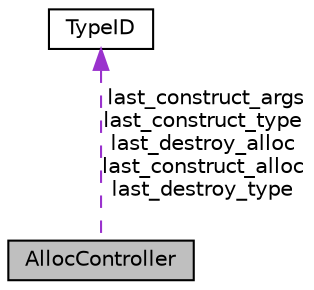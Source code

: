 digraph "AllocController"
{
  edge [fontname="Helvetica",fontsize="10",labelfontname="Helvetica",labelfontsize="10"];
  node [fontname="Helvetica",fontsize="10",shape=record];
  Node1 [label="AllocController",height=0.2,width=0.4,color="black", fillcolor="grey75", style="filled", fontcolor="black"];
  Node2 -> Node1 [dir="back",color="darkorchid3",fontsize="10",style="dashed",label=" last_construct_args\nlast_construct_type\nlast_destroy_alloc\nlast_construct_alloc\nlast_destroy_type" ,fontname="Helvetica"];
  Node2 [label="TypeID",height=0.2,width=0.4,color="black", fillcolor="white", style="filled",URL="$struct_type_i_d.html"];
}
